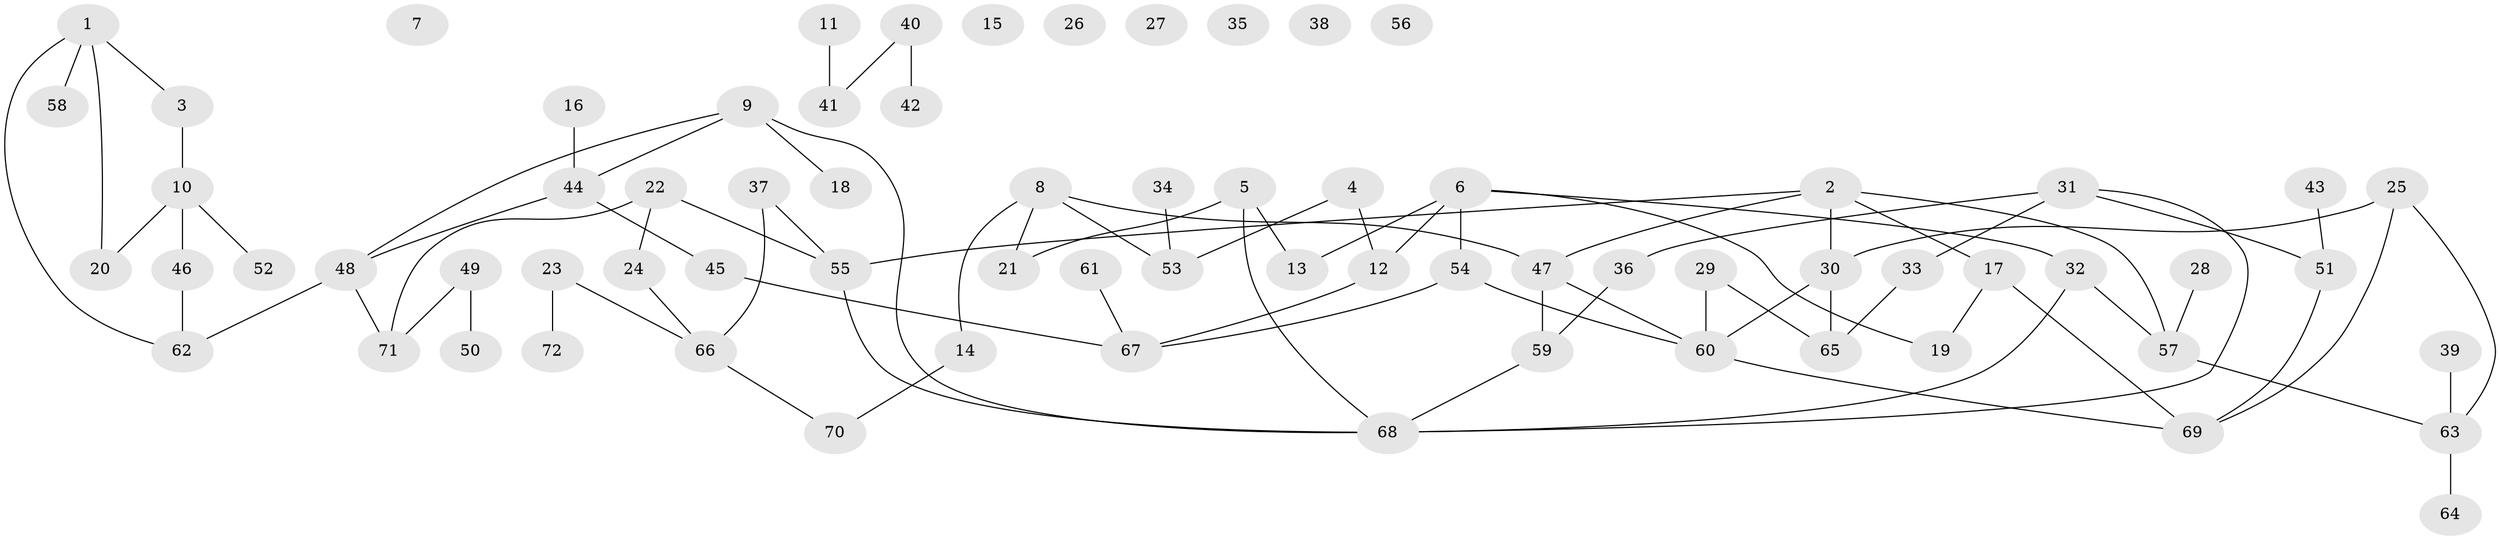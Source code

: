 // Generated by graph-tools (version 1.1) at 2025/33/03/09/25 02:33:47]
// undirected, 72 vertices, 86 edges
graph export_dot {
graph [start="1"]
  node [color=gray90,style=filled];
  1;
  2;
  3;
  4;
  5;
  6;
  7;
  8;
  9;
  10;
  11;
  12;
  13;
  14;
  15;
  16;
  17;
  18;
  19;
  20;
  21;
  22;
  23;
  24;
  25;
  26;
  27;
  28;
  29;
  30;
  31;
  32;
  33;
  34;
  35;
  36;
  37;
  38;
  39;
  40;
  41;
  42;
  43;
  44;
  45;
  46;
  47;
  48;
  49;
  50;
  51;
  52;
  53;
  54;
  55;
  56;
  57;
  58;
  59;
  60;
  61;
  62;
  63;
  64;
  65;
  66;
  67;
  68;
  69;
  70;
  71;
  72;
  1 -- 3;
  1 -- 20;
  1 -- 58;
  1 -- 62;
  2 -- 17;
  2 -- 30;
  2 -- 47;
  2 -- 55;
  2 -- 57;
  3 -- 10;
  4 -- 12;
  4 -- 53;
  5 -- 13;
  5 -- 21;
  5 -- 68;
  6 -- 12;
  6 -- 13;
  6 -- 19;
  6 -- 32;
  6 -- 54;
  8 -- 14;
  8 -- 21;
  8 -- 47;
  8 -- 53;
  9 -- 18;
  9 -- 44;
  9 -- 48;
  9 -- 68;
  10 -- 20;
  10 -- 46;
  10 -- 52;
  11 -- 41;
  12 -- 67;
  14 -- 70;
  16 -- 44;
  17 -- 19;
  17 -- 69;
  22 -- 24;
  22 -- 55;
  22 -- 71;
  23 -- 66;
  23 -- 72;
  24 -- 66;
  25 -- 30;
  25 -- 63;
  25 -- 69;
  28 -- 57;
  29 -- 60;
  29 -- 65;
  30 -- 60;
  30 -- 65;
  31 -- 33;
  31 -- 36;
  31 -- 51;
  31 -- 68;
  32 -- 57;
  32 -- 68;
  33 -- 65;
  34 -- 53;
  36 -- 59;
  37 -- 55;
  37 -- 66;
  39 -- 63;
  40 -- 41;
  40 -- 42;
  43 -- 51;
  44 -- 45;
  44 -- 48;
  45 -- 67;
  46 -- 62;
  47 -- 59;
  47 -- 60;
  48 -- 62;
  48 -- 71;
  49 -- 50;
  49 -- 71;
  51 -- 69;
  54 -- 60;
  54 -- 67;
  55 -- 68;
  57 -- 63;
  59 -- 68;
  60 -- 69;
  61 -- 67;
  63 -- 64;
  66 -- 70;
}
